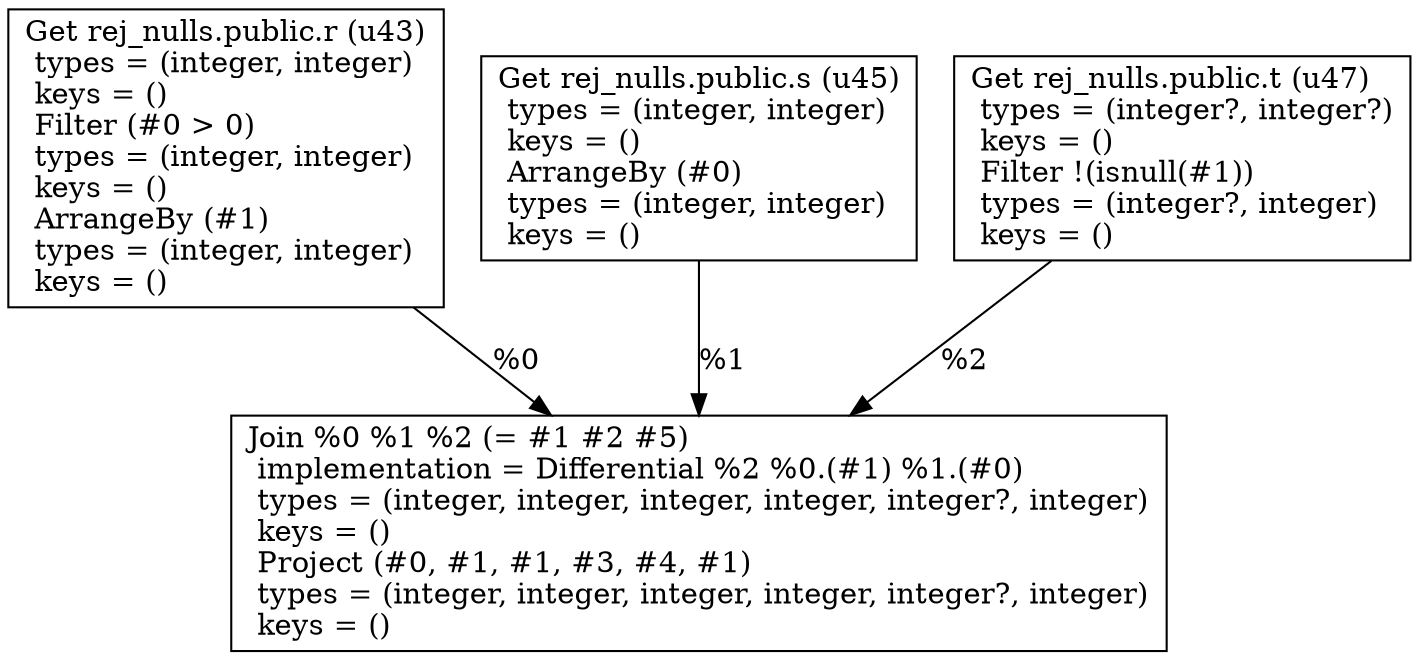 digraph G {
    node0 [shape = record, label=" Get rej_nulls.public.r (u43)\l  types = (integer, integer)\l  keys = ()\l Filter (#0 \> 0)\l  types = (integer, integer)\l  keys = ()\l ArrangeBy (#1)\l  types = (integer, integer)\l  keys = ()\l"]
    node1 [shape = record, label=" Get rej_nulls.public.s (u45)\l  types = (integer, integer)\l  keys = ()\l ArrangeBy (#0)\l  types = (integer, integer)\l  keys = ()\l"]
    node2 [shape = record, label=" Get rej_nulls.public.t (u47)\l  types = (integer?, integer?)\l  keys = ()\l Filter !(isnull(#1))\l  types = (integer?, integer)\l  keys = ()\l"]
    node3 [shape = record, label=" Join %0 %1 %2 (= #1 #2 #5)\l  implementation = Differential %2 %0.(#1) %1.(#0)\l  types = (integer, integer, integer, integer, integer?, integer)\l  keys = ()\l Project (#0, #1, #1, #3, #4, #1)\l  types = (integer, integer, integer, integer, integer?, integer)\l  keys = ()\l"]
    node0 -> node3 [label = "%0\l"]
    node2 -> node3 [label = "%2\l"]
    node1 -> node3 [label = "%1\l"]
}

